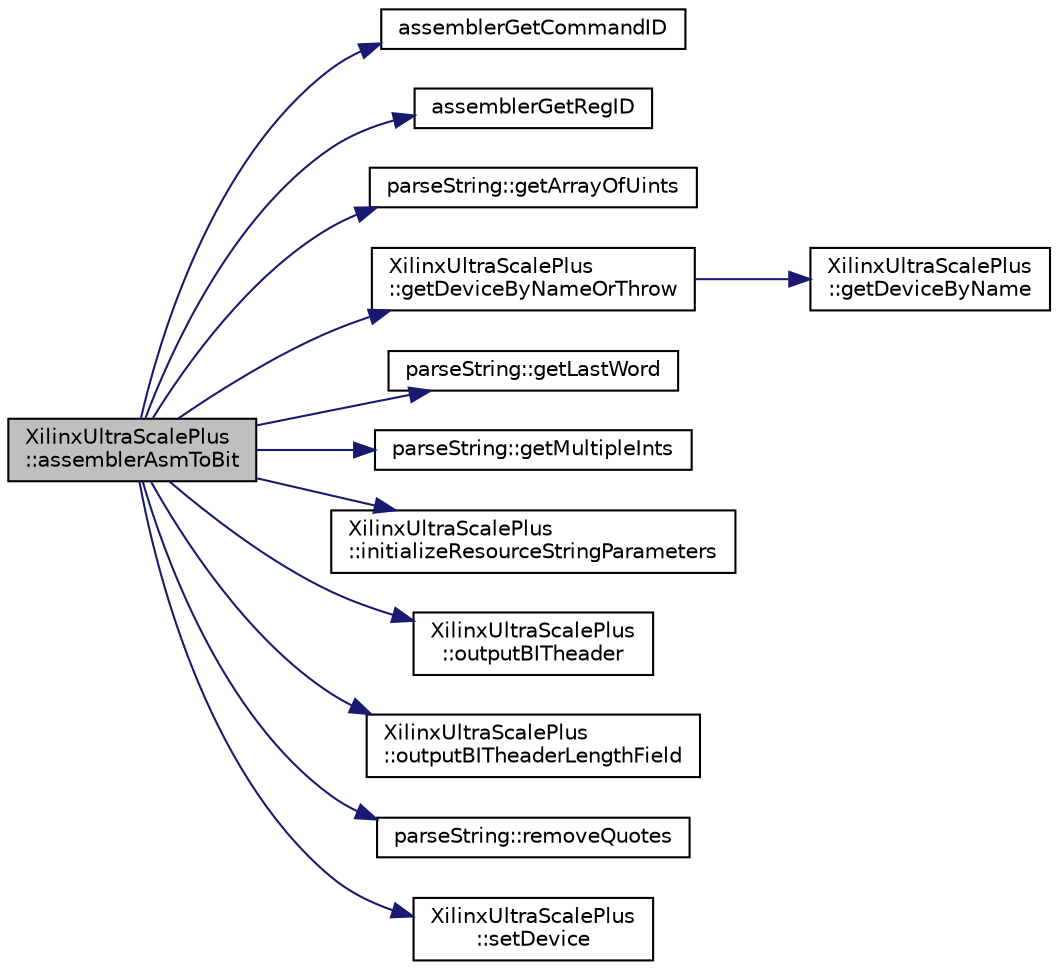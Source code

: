 digraph "XilinxUltraScalePlus::assemblerAsmToBit"
{
 // INTERACTIVE_SVG=YES
 // LATEX_PDF_SIZE
  edge [fontname="Helvetica",fontsize="10",labelfontname="Helvetica",labelfontsize="10"];
  node [fontname="Helvetica",fontsize="10",shape=record];
  rankdir="LR";
  Node1 [label="XilinxUltraScalePlus\l::assemblerAsmToBit",height=0.2,width=0.4,color="black", fillcolor="grey75", style="filled", fontcolor="black",tooltip=" "];
  Node1 -> Node2 [color="midnightblue",fontsize="10",style="solid",fontname="Helvetica"];
  Node2 [label="assemblerGetCommandID",height=0.2,width=0.4,color="black", fillcolor="white", style="filled",URL="$XilinxUltraScalePlusAssembler_8cpp.html#a3c0dc9c4ad6b457b06485fdc2865af79",tooltip=" "];
  Node1 -> Node3 [color="midnightblue",fontsize="10",style="solid",fontname="Helvetica"];
  Node3 [label="assemblerGetRegID",height=0.2,width=0.4,color="black", fillcolor="white", style="filled",URL="$XilinxUltraScalePlusAssembler_8cpp.html#a5265154ea74eb0a7af084756f35acfb5",tooltip=" "];
  Node1 -> Node4 [color="midnightblue",fontsize="10",style="solid",fontname="Helvetica"];
  Node4 [label="parseString::getArrayOfUints",height=0.2,width=0.4,color="black", fillcolor="white", style="filled",URL="$namespaceparseString.html#aa6915705d52deeb19251292a5e909f0c",tooltip=" "];
  Node1 -> Node5 [color="midnightblue",fontsize="10",style="solid",fontname="Helvetica"];
  Node5 [label="XilinxUltraScalePlus\l::getDeviceByNameOrThrow",height=0.2,width=0.4,color="black", fillcolor="white", style="filled",URL="$classXilinxUltraScalePlus.html#aa7161a5191cf43caf46263dbc82a45ef",tooltip=" "];
  Node5 -> Node6 [color="midnightblue",fontsize="10",style="solid",fontname="Helvetica"];
  Node6 [label="XilinxUltraScalePlus\l::getDeviceByName",height=0.2,width=0.4,color="black", fillcolor="white", style="filled",URL="$classXilinxUltraScalePlus.html#aff5435669bcff7d1a37611e13d32a3f4",tooltip=" "];
  Node1 -> Node7 [color="midnightblue",fontsize="10",style="solid",fontname="Helvetica"];
  Node7 [label="parseString::getLastWord",height=0.2,width=0.4,color="black", fillcolor="white", style="filled",URL="$namespaceparseString.html#acf127a8aab609e361d70dcde4695587e",tooltip=" "];
  Node1 -> Node8 [color="midnightblue",fontsize="10",style="solid",fontname="Helvetica"];
  Node8 [label="parseString::getMultipleInts",height=0.2,width=0.4,color="black", fillcolor="white", style="filled",URL="$namespaceparseString.html#ac06596f0fa8d4218207a451019f59df4",tooltip=" "];
  Node1 -> Node9 [color="midnightblue",fontsize="10",style="solid",fontname="Helvetica"];
  Node9 [label="XilinxUltraScalePlus\l::initializeResourceStringParameters",height=0.2,width=0.4,color="black", fillcolor="white", style="filled",URL="$classXilinxUltraScalePlus.html#ac32e568fe37e12bfc1509b4d690528b6",tooltip=" "];
  Node1 -> Node10 [color="midnightblue",fontsize="10",style="solid",fontname="Helvetica"];
  Node10 [label="XilinxUltraScalePlus\l::outputBITheader",height=0.2,width=0.4,color="black", fillcolor="white", style="filled",URL="$classXilinxUltraScalePlus.html#afc559facdbe2265596b7e082efc26c58",tooltip=" "];
  Node1 -> Node11 [color="midnightblue",fontsize="10",style="solid",fontname="Helvetica"];
  Node11 [label="XilinxUltraScalePlus\l::outputBITheaderLengthField",height=0.2,width=0.4,color="black", fillcolor="white", style="filled",URL="$classXilinxUltraScalePlus.html#a6fa73ce20c6b008bbf415c128d686a32",tooltip=" "];
  Node1 -> Node12 [color="midnightblue",fontsize="10",style="solid",fontname="Helvetica"];
  Node12 [label="parseString::removeQuotes",height=0.2,width=0.4,color="black", fillcolor="white", style="filled",URL="$namespaceparseString.html#ac59b6b1865c9c9d10f215a3757544402",tooltip=" "];
  Node1 -> Node13 [color="midnightblue",fontsize="10",style="solid",fontname="Helvetica"];
  Node13 [label="XilinxUltraScalePlus\l::setDevice",height=0.2,width=0.4,color="black", fillcolor="white", style="filled",URL="$classXilinxUltraScalePlus.html#a762297dd90b02efcbb4a4aa0274dd34b",tooltip=" "];
}
